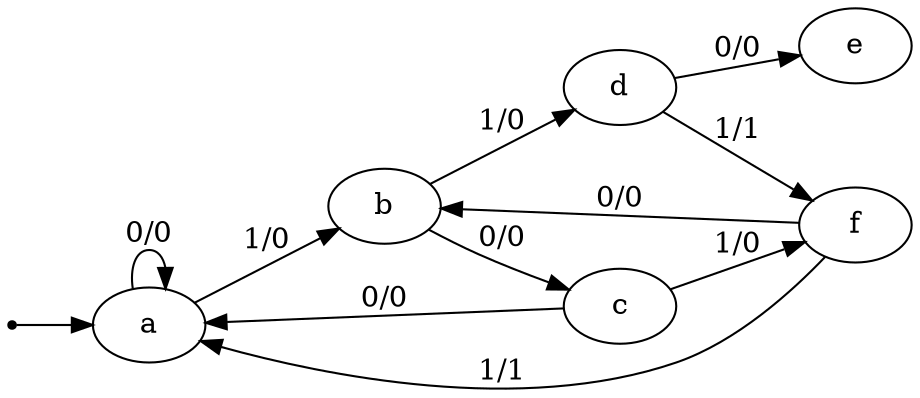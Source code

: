 digraph{
	rankdir = LR
	INIT [shape=point]
	a [label="a"]
	b [label="b"]
	c [label="c"]
	d [label="d"]
	f [label="f"]
	INIT -> a
	a->a [label="0/0"]
	a->b [label="1/0"]
	b->c [label="0/0"]
	b->d [label="1/0"]
	c->a [label="0/0"]
	c->f [label="1/0"]
	d->e [label="0/0"]
	d->f [label="1/1"]
	f->b [label="0/0"]
	f->a [label="1/1"]
}